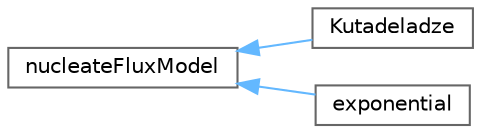 digraph "Graphical Class Hierarchy"
{
 // LATEX_PDF_SIZE
  bgcolor="transparent";
  edge [fontname=Helvetica,fontsize=10,labelfontname=Helvetica,labelfontsize=10];
  node [fontname=Helvetica,fontsize=10,shape=box,height=0.2,width=0.4];
  rankdir="LR";
  Node0 [id="Node000000",label="nucleateFluxModel",height=0.2,width=0.4,color="grey40", fillcolor="white", style="filled",URL="$classFoam_1_1wallBoilingModels_1_1nucleateFluxModel.html",tooltip="Base class for nucleation flux models."];
  Node0 -> Node1 [id="edge5106_Node000000_Node000001",dir="back",color="steelblue1",style="solid",tooltip=" "];
  Node1 [id="Node000001",label="Kutadeladze",height=0.2,width=0.4,color="grey40", fillcolor="white", style="filled",URL="$classFoam_1_1wallBoilingModels_1_1nucleateFluxModels_1_1Kutadeladze.html",tooltip="Nucleate flux sub-cooling correlation."];
  Node0 -> Node2 [id="edge5107_Node000000_Node000002",dir="back",color="steelblue1",style="solid",tooltip=" "];
  Node2 [id="Node000002",label="exponential",height=0.2,width=0.4,color="grey40", fillcolor="white", style="filled",URL="$classFoam_1_1wallBoilingModels_1_1nucleateFluxModels_1_1exponential.html",tooltip="Nucleate flux sub-cooling correlation."];
}
